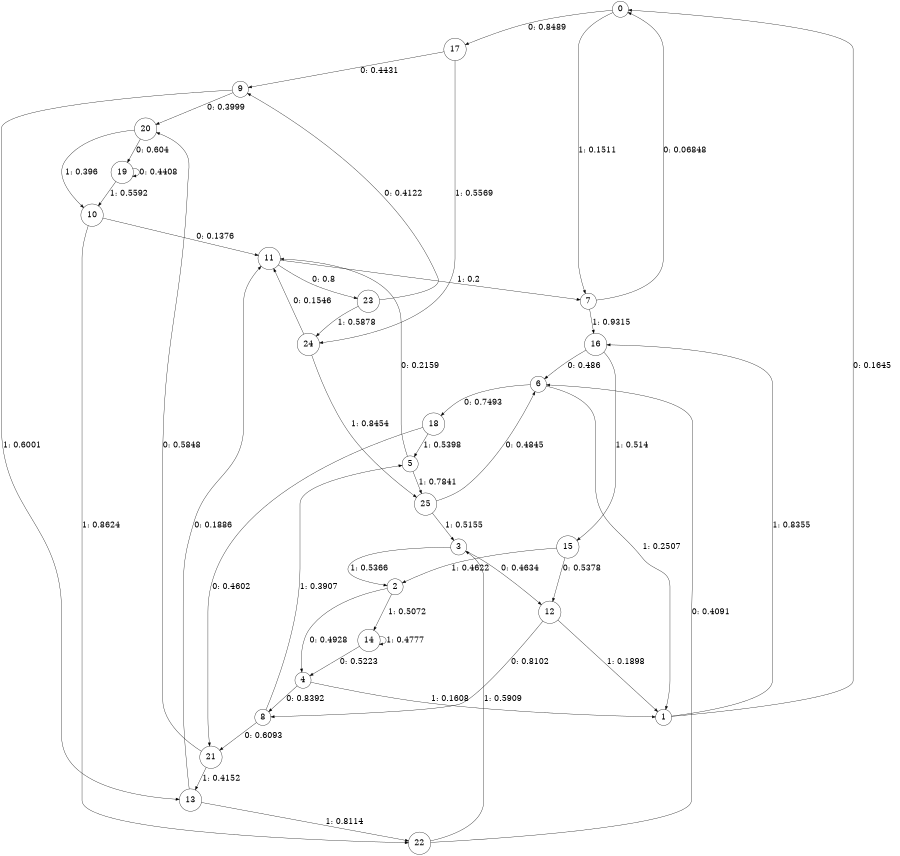 digraph "ch34randomL5" {
size = "6,8.5";
ratio = "fill";
node [shape = circle];
node [fontsize = 24];
edge [fontsize = 24];
0 -> 17 [label = "0: 0.8489   "];
0 -> 7 [label = "1: 0.1511   "];
1 -> 0 [label = "0: 0.1645   "];
1 -> 16 [label = "1: 0.8355   "];
2 -> 4 [label = "0: 0.4928   "];
2 -> 14 [label = "1: 0.5072   "];
3 -> 12 [label = "0: 0.4634   "];
3 -> 2 [label = "1: 0.5366   "];
4 -> 8 [label = "0: 0.8392   "];
4 -> 1 [label = "1: 0.1608   "];
5 -> 11 [label = "0: 0.2159   "];
5 -> 25 [label = "1: 0.7841   "];
6 -> 18 [label = "0: 0.7493   "];
6 -> 1 [label = "1: 0.2507   "];
7 -> 0 [label = "0: 0.06848  "];
7 -> 16 [label = "1: 0.9315   "];
8 -> 21 [label = "0: 0.6093   "];
8 -> 5 [label = "1: 0.3907   "];
9 -> 20 [label = "0: 0.3999   "];
9 -> 13 [label = "1: 0.6001   "];
10 -> 11 [label = "0: 0.1376   "];
10 -> 22 [label = "1: 0.8624   "];
11 -> 23 [label = "0: 0.8      "];
11 -> 7 [label = "1: 0.2      "];
12 -> 8 [label = "0: 0.8102   "];
12 -> 1 [label = "1: 0.1898   "];
13 -> 11 [label = "0: 0.1886   "];
13 -> 22 [label = "1: 0.8114   "];
14 -> 4 [label = "0: 0.5223   "];
14 -> 14 [label = "1: 0.4777   "];
15 -> 12 [label = "0: 0.5378   "];
15 -> 2 [label = "1: 0.4622   "];
16 -> 6 [label = "0: 0.486    "];
16 -> 15 [label = "1: 0.514    "];
17 -> 9 [label = "0: 0.4431   "];
17 -> 24 [label = "1: 0.5569   "];
18 -> 21 [label = "0: 0.4602   "];
18 -> 5 [label = "1: 0.5398   "];
19 -> 19 [label = "0: 0.4408   "];
19 -> 10 [label = "1: 0.5592   "];
20 -> 19 [label = "0: 0.604    "];
20 -> 10 [label = "1: 0.396    "];
21 -> 20 [label = "0: 0.5848   "];
21 -> 13 [label = "1: 0.4152   "];
22 -> 6 [label = "0: 0.4091   "];
22 -> 3 [label = "1: 0.5909   "];
23 -> 9 [label = "0: 0.4122   "];
23 -> 24 [label = "1: 0.5878   "];
24 -> 11 [label = "0: 0.1546   "];
24 -> 25 [label = "1: 0.8454   "];
25 -> 6 [label = "0: 0.4845   "];
25 -> 3 [label = "1: 0.5155   "];
}